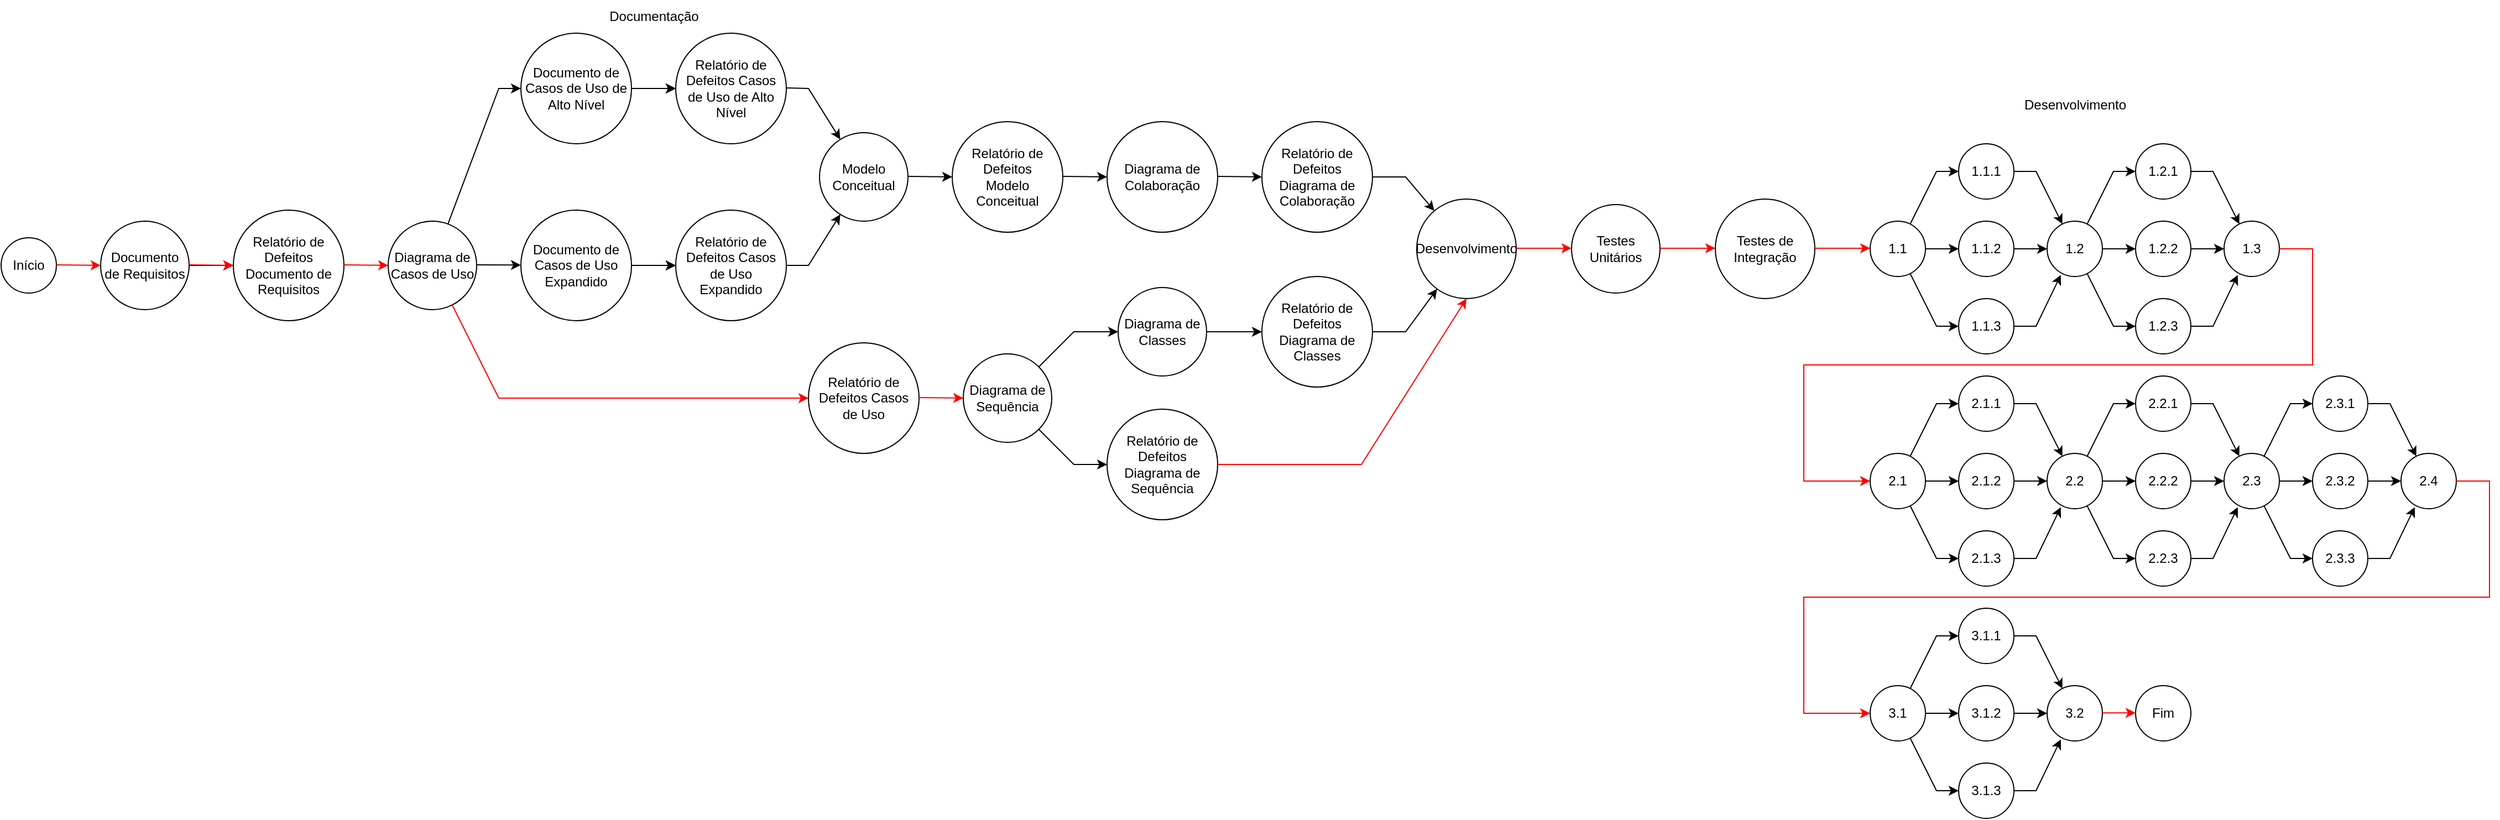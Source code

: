 <mxfile version="24.9.0">
  <diagram name="Página-1" id="IKj3SKVM-NGWDVBX91Uw">
    <mxGraphModel dx="2100" dy="1114" grid="1" gridSize="10" guides="1" tooltips="1" connect="1" arrows="1" fold="1" page="1" pageScale="1" pageWidth="1500" pageHeight="1200" math="0" shadow="0">
      <root>
        <mxCell id="0" />
        <mxCell id="1" parent="0" />
        <mxCell id="-d1CYgEN2nXXVW5TSLsx-1" value="Início" style="ellipse;whiteSpace=wrap;html=1;aspect=fixed;" parent="1" vertex="1">
          <mxGeometry x="120" y="265" width="50" height="50" as="geometry" />
        </mxCell>
        <mxCell id="-d1CYgEN2nXXVW5TSLsx-2" value="" style="endArrow=classic;html=1;rounded=0;fillColor=#f8cecc;strokeColor=#ff0000;" parent="1" edge="1">
          <mxGeometry width="50" height="50" relative="1" as="geometry">
            <mxPoint x="170" y="289.5" as="sourcePoint" />
            <mxPoint x="210" y="290" as="targetPoint" />
          </mxGeometry>
        </mxCell>
        <mxCell id="-d1CYgEN2nXXVW5TSLsx-7" value="" style="edgeStyle=orthogonalEdgeStyle;rounded=0;orthogonalLoop=1;jettySize=auto;html=1;" parent="1" source="-d1CYgEN2nXXVW5TSLsx-3" target="-d1CYgEN2nXXVW5TSLsx-5" edge="1">
          <mxGeometry relative="1" as="geometry" />
        </mxCell>
        <mxCell id="-d1CYgEN2nXXVW5TSLsx-3" value="Documento de Requisitos" style="ellipse;whiteSpace=wrap;html=1;aspect=fixed;" parent="1" vertex="1">
          <mxGeometry x="210" y="250" width="80" height="80" as="geometry" />
        </mxCell>
        <mxCell id="-d1CYgEN2nXXVW5TSLsx-4" value="" style="endArrow=classic;html=1;rounded=0;strokeColor=#ff0000;" parent="1" edge="1">
          <mxGeometry width="50" height="50" relative="1" as="geometry">
            <mxPoint x="290" y="289.5" as="sourcePoint" />
            <mxPoint x="330" y="290" as="targetPoint" />
          </mxGeometry>
        </mxCell>
        <mxCell id="-d1CYgEN2nXXVW5TSLsx-5" value="Relatório de Defeitos&lt;div&gt;Documento de Requisitos&lt;/div&gt;" style="ellipse;whiteSpace=wrap;html=1;aspect=fixed;" parent="1" vertex="1">
          <mxGeometry x="330" y="240" width="100" height="100" as="geometry" />
        </mxCell>
        <mxCell id="-d1CYgEN2nXXVW5TSLsx-6" value="Diagrama de Casos de Uso" style="ellipse;whiteSpace=wrap;html=1;aspect=fixed;" parent="1" vertex="1">
          <mxGeometry x="470" y="250" width="80" height="80" as="geometry" />
        </mxCell>
        <mxCell id="-d1CYgEN2nXXVW5TSLsx-9" value="" style="endArrow=classic;html=1;rounded=0;strokeColor=#ff0000;" parent="1" edge="1">
          <mxGeometry width="50" height="50" relative="1" as="geometry">
            <mxPoint x="430" y="289.5" as="sourcePoint" />
            <mxPoint x="470" y="290" as="targetPoint" />
          </mxGeometry>
        </mxCell>
        <mxCell id="-d1CYgEN2nXXVW5TSLsx-24" value="" style="edgeStyle=orthogonalEdgeStyle;rounded=0;orthogonalLoop=1;jettySize=auto;html=1;" parent="1" source="-d1CYgEN2nXXVW5TSLsx-10" target="-d1CYgEN2nXXVW5TSLsx-16" edge="1">
          <mxGeometry relative="1" as="geometry" />
        </mxCell>
        <mxCell id="-d1CYgEN2nXXVW5TSLsx-10" value="Documento de Casos de Uso Expandido" style="ellipse;whiteSpace=wrap;html=1;aspect=fixed;" parent="1" vertex="1">
          <mxGeometry x="590" y="240" width="100" height="100" as="geometry" />
        </mxCell>
        <mxCell id="-d1CYgEN2nXXVW5TSLsx-11" value="" style="endArrow=classic;html=1;rounded=0;" parent="1" edge="1" target="-d1CYgEN2nXXVW5TSLsx-10">
          <mxGeometry width="50" height="50" relative="1" as="geometry">
            <mxPoint x="550" y="289.5" as="sourcePoint" />
            <mxPoint x="590" y="290" as="targetPoint" />
          </mxGeometry>
        </mxCell>
        <mxCell id="-d1CYgEN2nXXVW5TSLsx-13" value="" style="endArrow=classic;html=1;rounded=0;" parent="1" source="-d1CYgEN2nXXVW5TSLsx-6" edge="1">
          <mxGeometry width="50" height="50" relative="1" as="geometry">
            <mxPoint x="550" y="230" as="sourcePoint" />
            <mxPoint x="590" y="130" as="targetPoint" />
            <Array as="points">
              <mxPoint x="570" y="130" />
            </Array>
          </mxGeometry>
        </mxCell>
        <mxCell id="-d1CYgEN2nXXVW5TSLsx-44" value="" style="edgeStyle=orthogonalEdgeStyle;rounded=0;orthogonalLoop=1;jettySize=auto;html=1;" parent="1" source="-d1CYgEN2nXXVW5TSLsx-14" target="-d1CYgEN2nXXVW5TSLsx-15" edge="1">
          <mxGeometry relative="1" as="geometry" />
        </mxCell>
        <mxCell id="-d1CYgEN2nXXVW5TSLsx-14" value="Documento de Casos de Uso de Alto Nível" style="ellipse;whiteSpace=wrap;html=1;aspect=fixed;" parent="1" vertex="1">
          <mxGeometry x="590" y="80" width="100" height="100" as="geometry" />
        </mxCell>
        <mxCell id="-d1CYgEN2nXXVW5TSLsx-15" value="Relatório de Defeitos Casos de Uso de Alto Nível" style="ellipse;whiteSpace=wrap;html=1;aspect=fixed;" parent="1" vertex="1">
          <mxGeometry x="730" y="80" width="100" height="100" as="geometry" />
        </mxCell>
        <mxCell id="-d1CYgEN2nXXVW5TSLsx-16" value="Relatório de Defeitos Casos de Uso Expandido" style="ellipse;whiteSpace=wrap;html=1;aspect=fixed;" parent="1" vertex="1">
          <mxGeometry x="730" y="240" width="100" height="100" as="geometry" />
        </mxCell>
        <mxCell id="-d1CYgEN2nXXVW5TSLsx-18" value="" style="endArrow=classic;html=1;rounded=0;" parent="1" source="-d1CYgEN2nXXVW5TSLsx-14" target="-d1CYgEN2nXXVW5TSLsx-15" edge="1">
          <mxGeometry width="50" height="50" relative="1" as="geometry">
            <mxPoint x="690" y="129.5" as="sourcePoint" />
            <mxPoint x="730" y="130" as="targetPoint" />
          </mxGeometry>
        </mxCell>
        <mxCell id="-d1CYgEN2nXXVW5TSLsx-19" value="" style="endArrow=classic;html=1;rounded=0;" parent="1" source="-d1CYgEN2nXXVW5TSLsx-10" target="-d1CYgEN2nXXVW5TSLsx-16" edge="1">
          <mxGeometry width="50" height="50" relative="1" as="geometry">
            <mxPoint x="690" y="289.5" as="sourcePoint" />
            <mxPoint x="730" y="290" as="targetPoint" />
          </mxGeometry>
        </mxCell>
        <mxCell id="-d1CYgEN2nXXVW5TSLsx-20" value="Modelo Conceitual" style="ellipse;whiteSpace=wrap;html=1;aspect=fixed;" parent="1" vertex="1">
          <mxGeometry x="860" y="170" width="80" height="80" as="geometry" />
        </mxCell>
        <mxCell id="-d1CYgEN2nXXVW5TSLsx-21" value="" style="endArrow=classic;html=1;rounded=0;" parent="1" target="-d1CYgEN2nXXVW5TSLsx-20" edge="1">
          <mxGeometry width="50" height="50" relative="1" as="geometry">
            <mxPoint x="830" y="129.5" as="sourcePoint" />
            <mxPoint x="870" y="130" as="targetPoint" />
            <Array as="points">
              <mxPoint x="850" y="130" />
            </Array>
          </mxGeometry>
        </mxCell>
        <mxCell id="-d1CYgEN2nXXVW5TSLsx-22" value="" style="endArrow=classic;html=1;rounded=0;" parent="1" target="-d1CYgEN2nXXVW5TSLsx-20" edge="1">
          <mxGeometry width="50" height="50" relative="1" as="geometry">
            <mxPoint x="830" y="290" as="sourcePoint" />
            <mxPoint x="870" y="290.5" as="targetPoint" />
            <Array as="points">
              <mxPoint x="850" y="290" />
            </Array>
          </mxGeometry>
        </mxCell>
        <mxCell id="-d1CYgEN2nXXVW5TSLsx-23" value="Relatório de Defeitos&lt;div&gt;Modelo Conceitual&lt;/div&gt;" style="ellipse;whiteSpace=wrap;html=1;aspect=fixed;" parent="1" vertex="1">
          <mxGeometry x="980" y="160" width="100" height="100" as="geometry" />
        </mxCell>
        <mxCell id="-d1CYgEN2nXXVW5TSLsx-25" value="" style="endArrow=classic;html=1;rounded=0;" parent="1" source="-d1CYgEN2nXXVW5TSLsx-34" target="-d1CYgEN2nXXVW5TSLsx-36" edge="1">
          <mxGeometry width="50" height="50" relative="1" as="geometry">
            <mxPoint x="1070" y="409.47" as="sourcePoint" />
            <mxPoint x="1110" y="350" as="targetPoint" />
            <Array as="points">
              <mxPoint x="1090" y="350" />
            </Array>
          </mxGeometry>
        </mxCell>
        <mxCell id="-d1CYgEN2nXXVW5TSLsx-26" value="Diagrama de Colaboração" style="ellipse;whiteSpace=wrap;html=1;aspect=fixed;" parent="1" vertex="1">
          <mxGeometry x="1120" y="160" width="100" height="100" as="geometry" />
        </mxCell>
        <mxCell id="-d1CYgEN2nXXVW5TSLsx-27" value="" style="endArrow=classic;html=1;rounded=0;" parent="1" edge="1">
          <mxGeometry width="50" height="50" relative="1" as="geometry">
            <mxPoint x="1080" y="209.5" as="sourcePoint" />
            <mxPoint x="1120" y="210" as="targetPoint" />
          </mxGeometry>
        </mxCell>
        <mxCell id="-d1CYgEN2nXXVW5TSLsx-28" value="Relatório de Defeitos Diagrama de Colaboração" style="ellipse;whiteSpace=wrap;html=1;aspect=fixed;" parent="1" vertex="1">
          <mxGeometry x="1260" y="160" width="100" height="100" as="geometry" />
        </mxCell>
        <mxCell id="-d1CYgEN2nXXVW5TSLsx-29" value="" style="endArrow=classic;html=1;rounded=0;" parent="1" edge="1">
          <mxGeometry width="50" height="50" relative="1" as="geometry">
            <mxPoint x="1220" y="209.5" as="sourcePoint" />
            <mxPoint x="1260" y="210" as="targetPoint" />
          </mxGeometry>
        </mxCell>
        <mxCell id="-d1CYgEN2nXXVW5TSLsx-32" value="Relatório de Defeitos Casos de Uso" style="ellipse;whiteSpace=wrap;html=1;aspect=fixed;" parent="1" vertex="1">
          <mxGeometry x="850" y="360" width="100" height="100" as="geometry" />
        </mxCell>
        <mxCell id="-d1CYgEN2nXXVW5TSLsx-33" value="" style="endArrow=classic;html=1;rounded=0;entryX=0;entryY=0.5;entryDx=0;entryDy=0;strokeColor=#ff0000;" parent="1" source="-d1CYgEN2nXXVW5TSLsx-6" target="-d1CYgEN2nXXVW5TSLsx-32" edge="1">
          <mxGeometry width="50" height="50" relative="1" as="geometry">
            <mxPoint x="420" y="330" as="sourcePoint" />
            <mxPoint x="460" y="330.5" as="targetPoint" />
            <Array as="points">
              <mxPoint x="570" y="410" />
            </Array>
          </mxGeometry>
        </mxCell>
        <mxCell id="-d1CYgEN2nXXVW5TSLsx-34" value="Diagrama de Sequência" style="ellipse;whiteSpace=wrap;html=1;aspect=fixed;" parent="1" vertex="1">
          <mxGeometry x="990" y="370" width="80" height="80" as="geometry" />
        </mxCell>
        <mxCell id="-d1CYgEN2nXXVW5TSLsx-35" value="" style="endArrow=classic;html=1;rounded=0;strokeColor=#ff0000;" parent="1" edge="1">
          <mxGeometry width="50" height="50" relative="1" as="geometry">
            <mxPoint x="950" y="409.5" as="sourcePoint" />
            <mxPoint x="990" y="410" as="targetPoint" />
          </mxGeometry>
        </mxCell>
        <mxCell id="-d1CYgEN2nXXVW5TSLsx-36" value="Diagrama de Classes" style="ellipse;whiteSpace=wrap;html=1;aspect=fixed;" parent="1" vertex="1">
          <mxGeometry x="1130" y="310" width="80" height="80" as="geometry" />
        </mxCell>
        <mxCell id="-d1CYgEN2nXXVW5TSLsx-38" value="Relatório de Defeitos Diagrama de Sequência" style="ellipse;whiteSpace=wrap;html=1;aspect=fixed;" parent="1" vertex="1">
          <mxGeometry x="1120" y="420" width="100" height="100" as="geometry" />
        </mxCell>
        <mxCell id="-d1CYgEN2nXXVW5TSLsx-40" value="" style="endArrow=classic;html=1;rounded=0;entryX=0;entryY=0.5;entryDx=0;entryDy=0;" parent="1" source="-d1CYgEN2nXXVW5TSLsx-34" target="-d1CYgEN2nXXVW5TSLsx-38" edge="1">
          <mxGeometry width="50" height="50" relative="1" as="geometry">
            <mxPoint x="1060" y="450" as="sourcePoint" />
            <mxPoint x="1100" y="450.5" as="targetPoint" />
            <Array as="points">
              <mxPoint x="1090" y="470" />
            </Array>
          </mxGeometry>
        </mxCell>
        <mxCell id="-d1CYgEN2nXXVW5TSLsx-41" value="Relatório de Defeitos Diagrama de Classes" style="ellipse;whiteSpace=wrap;html=1;aspect=fixed;" parent="1" vertex="1">
          <mxGeometry x="1260" y="300" width="100" height="100" as="geometry" />
        </mxCell>
        <mxCell id="-d1CYgEN2nXXVW5TSLsx-42" value="" style="endArrow=classic;html=1;rounded=0;" parent="1" source="-d1CYgEN2nXXVW5TSLsx-36" target="-d1CYgEN2nXXVW5TSLsx-41" edge="1">
          <mxGeometry width="50" height="50" relative="1" as="geometry">
            <mxPoint x="1210" y="349.47" as="sourcePoint" />
            <mxPoint x="1250" y="349.97" as="targetPoint" />
          </mxGeometry>
        </mxCell>
        <mxCell id="-d1CYgEN2nXXVW5TSLsx-43" value="" style="endArrow=classic;html=1;rounded=0;" parent="1" edge="1">
          <mxGeometry width="50" height="50" relative="1" as="geometry">
            <mxPoint x="940" y="209.47" as="sourcePoint" />
            <mxPoint x="980" y="209.97" as="targetPoint" />
          </mxGeometry>
        </mxCell>
        <mxCell id="-d1CYgEN2nXXVW5TSLsx-45" value="Desenvolvimento" style="ellipse;whiteSpace=wrap;html=1;aspect=fixed;" parent="1" vertex="1">
          <mxGeometry x="1400" y="230" width="90" height="90" as="geometry" />
        </mxCell>
        <mxCell id="-d1CYgEN2nXXVW5TSLsx-46" value="" style="endArrow=classic;html=1;rounded=0;" parent="1" source="-d1CYgEN2nXXVW5TSLsx-41" target="-d1CYgEN2nXXVW5TSLsx-45" edge="1">
          <mxGeometry width="50" height="50" relative="1" as="geometry">
            <mxPoint x="1360" y="349.47" as="sourcePoint" />
            <mxPoint x="1410" y="349.47" as="targetPoint" />
            <Array as="points">
              <mxPoint x="1390" y="350" />
            </Array>
          </mxGeometry>
        </mxCell>
        <mxCell id="-d1CYgEN2nXXVW5TSLsx-47" value="" style="endArrow=classic;html=1;rounded=0;" parent="1" source="-d1CYgEN2nXXVW5TSLsx-28" target="-d1CYgEN2nXXVW5TSLsx-45" edge="1">
          <mxGeometry width="50" height="50" relative="1" as="geometry">
            <mxPoint x="1370" y="229" as="sourcePoint" />
            <mxPoint x="1420" y="229" as="targetPoint" />
            <Array as="points">
              <mxPoint x="1390" y="210" />
            </Array>
          </mxGeometry>
        </mxCell>
        <mxCell id="-d1CYgEN2nXXVW5TSLsx-48" value="" style="endArrow=classic;html=1;rounded=0;strokeColor=#ff0000;" parent="1" edge="1">
          <mxGeometry width="50" height="50" relative="1" as="geometry">
            <mxPoint x="1490" y="274.47" as="sourcePoint" />
            <mxPoint x="1540" y="274.47" as="targetPoint" />
          </mxGeometry>
        </mxCell>
        <mxCell id="-d1CYgEN2nXXVW5TSLsx-49" value="Testes Unitários" style="ellipse;whiteSpace=wrap;html=1;aspect=fixed;" parent="1" vertex="1">
          <mxGeometry x="1540" y="235" width="80" height="80" as="geometry" />
        </mxCell>
        <mxCell id="-d1CYgEN2nXXVW5TSLsx-50" value="" style="endArrow=classic;html=1;rounded=0;strokeColor=#ff0000;" parent="1" edge="1">
          <mxGeometry width="50" height="50" relative="1" as="geometry">
            <mxPoint x="1620" y="274.47" as="sourcePoint" />
            <mxPoint x="1670" y="274.47" as="targetPoint" />
          </mxGeometry>
        </mxCell>
        <mxCell id="-d1CYgEN2nXXVW5TSLsx-51" value="Testes de Integração" style="ellipse;whiteSpace=wrap;html=1;aspect=fixed;" parent="1" vertex="1">
          <mxGeometry x="1670" y="230" width="90" height="90" as="geometry" />
        </mxCell>
        <mxCell id="-d1CYgEN2nXXVW5TSLsx-53" value="" style="endArrow=classic;html=1;rounded=0;strokeColor=#ff0000;" parent="1" edge="1">
          <mxGeometry width="50" height="50" relative="1" as="geometry">
            <mxPoint x="1760" y="274.47" as="sourcePoint" />
            <mxPoint x="1810" y="274.47" as="targetPoint" />
          </mxGeometry>
        </mxCell>
        <mxCell id="W42R2RPPDMQHl6AB9smQ-2" value="1.1" style="ellipse;whiteSpace=wrap;html=1;aspect=fixed;" vertex="1" parent="1">
          <mxGeometry x="1810" y="250" width="50" height="50" as="geometry" />
        </mxCell>
        <mxCell id="W42R2RPPDMQHl6AB9smQ-4" value="1.1.2" style="ellipse;whiteSpace=wrap;html=1;aspect=fixed;" vertex="1" parent="1">
          <mxGeometry x="1890" y="250" width="50" height="50" as="geometry" />
        </mxCell>
        <mxCell id="W42R2RPPDMQHl6AB9smQ-5" value="" style="endArrow=classic;html=1;rounded=0;" edge="1" parent="1" target="W42R2RPPDMQHl6AB9smQ-4">
          <mxGeometry width="50" height="50" relative="1" as="geometry">
            <mxPoint x="1860" y="275" as="sourcePoint" />
            <mxPoint x="2150" y="360" as="targetPoint" />
          </mxGeometry>
        </mxCell>
        <mxCell id="W42R2RPPDMQHl6AB9smQ-6" value="1.1.1" style="ellipse;whiteSpace=wrap;html=1;aspect=fixed;" vertex="1" parent="1">
          <mxGeometry x="1890" y="180" width="50" height="50" as="geometry" />
        </mxCell>
        <mxCell id="W42R2RPPDMQHl6AB9smQ-7" value="" style="endArrow=classic;html=1;rounded=0;entryX=0;entryY=0.5;entryDx=0;entryDy=0;" edge="1" parent="1" source="W42R2RPPDMQHl6AB9smQ-2" target="W42R2RPPDMQHl6AB9smQ-6">
          <mxGeometry width="50" height="50" relative="1" as="geometry">
            <mxPoint x="1860" y="205" as="sourcePoint" />
            <mxPoint x="2150" y="290" as="targetPoint" />
            <Array as="points">
              <mxPoint x="1870" y="205" />
            </Array>
          </mxGeometry>
        </mxCell>
        <mxCell id="W42R2RPPDMQHl6AB9smQ-8" value="1.1.3" style="ellipse;whiteSpace=wrap;html=1;aspect=fixed;" vertex="1" parent="1">
          <mxGeometry x="1890" y="320" width="50" height="50" as="geometry" />
        </mxCell>
        <mxCell id="W42R2RPPDMQHl6AB9smQ-9" value="" style="endArrow=classic;html=1;rounded=0;" edge="1" parent="1" source="W42R2RPPDMQHl6AB9smQ-2" target="W42R2RPPDMQHl6AB9smQ-8">
          <mxGeometry width="50" height="50" relative="1" as="geometry">
            <mxPoint x="1860" y="345" as="sourcePoint" />
            <mxPoint x="2150" y="430" as="targetPoint" />
            <Array as="points">
              <mxPoint x="1870" y="345" />
            </Array>
          </mxGeometry>
        </mxCell>
        <mxCell id="W42R2RPPDMQHl6AB9smQ-10" value="1.2" style="ellipse;whiteSpace=wrap;html=1;aspect=fixed;" vertex="1" parent="1">
          <mxGeometry x="1970" y="250" width="50" height="50" as="geometry" />
        </mxCell>
        <mxCell id="W42R2RPPDMQHl6AB9smQ-11" value="" style="endArrow=classic;html=1;rounded=0;" edge="1" parent="1" target="W42R2RPPDMQHl6AB9smQ-10">
          <mxGeometry width="50" height="50" relative="1" as="geometry">
            <mxPoint x="1940" y="275" as="sourcePoint" />
            <mxPoint x="2230" y="360" as="targetPoint" />
          </mxGeometry>
        </mxCell>
        <mxCell id="W42R2RPPDMQHl6AB9smQ-12" value="" style="endArrow=classic;html=1;rounded=0;exitX=1;exitY=0.5;exitDx=0;exitDy=0;" edge="1" parent="1" source="W42R2RPPDMQHl6AB9smQ-6" target="W42R2RPPDMQHl6AB9smQ-10">
          <mxGeometry width="50" height="50" relative="1" as="geometry">
            <mxPoint x="1950" y="285" as="sourcePoint" />
            <mxPoint x="1980" y="285" as="targetPoint" />
            <Array as="points">
              <mxPoint x="1960" y="205" />
            </Array>
          </mxGeometry>
        </mxCell>
        <mxCell id="W42R2RPPDMQHl6AB9smQ-13" value="" style="endArrow=classic;html=1;rounded=0;exitX=1;exitY=0.5;exitDx=0;exitDy=0;entryX=0.248;entryY=0.972;entryDx=0;entryDy=0;entryPerimeter=0;" edge="1" parent="1" source="W42R2RPPDMQHl6AB9smQ-8" target="W42R2RPPDMQHl6AB9smQ-10">
          <mxGeometry width="50" height="50" relative="1" as="geometry">
            <mxPoint x="1960" y="295" as="sourcePoint" />
            <mxPoint x="1990" y="295" as="targetPoint" />
            <Array as="points">
              <mxPoint x="1960" y="345" />
            </Array>
          </mxGeometry>
        </mxCell>
        <mxCell id="W42R2RPPDMQHl6AB9smQ-14" value="1.2.2" style="ellipse;whiteSpace=wrap;html=1;aspect=fixed;" vertex="1" parent="1">
          <mxGeometry x="2050" y="250" width="50" height="50" as="geometry" />
        </mxCell>
        <mxCell id="W42R2RPPDMQHl6AB9smQ-15" value="" style="endArrow=classic;html=1;rounded=0;" edge="1" parent="1" target="W42R2RPPDMQHl6AB9smQ-14">
          <mxGeometry width="50" height="50" relative="1" as="geometry">
            <mxPoint x="2020" y="275" as="sourcePoint" />
            <mxPoint x="2310" y="360" as="targetPoint" />
          </mxGeometry>
        </mxCell>
        <mxCell id="W42R2RPPDMQHl6AB9smQ-16" value="1.2.1" style="ellipse;whiteSpace=wrap;html=1;aspect=fixed;" vertex="1" parent="1">
          <mxGeometry x="2050" y="180" width="50" height="50" as="geometry" />
        </mxCell>
        <mxCell id="W42R2RPPDMQHl6AB9smQ-17" value="" style="endArrow=classic;html=1;rounded=0;entryX=0;entryY=0.5;entryDx=0;entryDy=0;" edge="1" parent="1" target="W42R2RPPDMQHl6AB9smQ-16">
          <mxGeometry width="50" height="50" relative="1" as="geometry">
            <mxPoint x="2006" y="253" as="sourcePoint" />
            <mxPoint x="2310" y="290" as="targetPoint" />
            <Array as="points">
              <mxPoint x="2030" y="205" />
            </Array>
          </mxGeometry>
        </mxCell>
        <mxCell id="W42R2RPPDMQHl6AB9smQ-18" value="1.2.3" style="ellipse;whiteSpace=wrap;html=1;aspect=fixed;" vertex="1" parent="1">
          <mxGeometry x="2050" y="320" width="50" height="50" as="geometry" />
        </mxCell>
        <mxCell id="W42R2RPPDMQHl6AB9smQ-19" value="" style="endArrow=classic;html=1;rounded=0;" edge="1" parent="1" target="W42R2RPPDMQHl6AB9smQ-18">
          <mxGeometry width="50" height="50" relative="1" as="geometry">
            <mxPoint x="2006" y="297" as="sourcePoint" />
            <mxPoint x="2310" y="430" as="targetPoint" />
            <Array as="points">
              <mxPoint x="2030" y="345" />
            </Array>
          </mxGeometry>
        </mxCell>
        <mxCell id="W42R2RPPDMQHl6AB9smQ-20" value="1.3" style="ellipse;whiteSpace=wrap;html=1;aspect=fixed;" vertex="1" parent="1">
          <mxGeometry x="2130" y="250" width="50" height="50" as="geometry" />
        </mxCell>
        <mxCell id="W42R2RPPDMQHl6AB9smQ-21" value="" style="endArrow=classic;html=1;rounded=0;" edge="1" parent="1" target="W42R2RPPDMQHl6AB9smQ-20">
          <mxGeometry width="50" height="50" relative="1" as="geometry">
            <mxPoint x="2100" y="275" as="sourcePoint" />
            <mxPoint x="2390" y="360" as="targetPoint" />
          </mxGeometry>
        </mxCell>
        <mxCell id="W42R2RPPDMQHl6AB9smQ-22" value="" style="endArrow=classic;html=1;rounded=0;exitX=1;exitY=0.5;exitDx=0;exitDy=0;" edge="1" parent="1" source="W42R2RPPDMQHl6AB9smQ-16" target="W42R2RPPDMQHl6AB9smQ-20">
          <mxGeometry width="50" height="50" relative="1" as="geometry">
            <mxPoint x="2110" y="285" as="sourcePoint" />
            <mxPoint x="2140" y="285" as="targetPoint" />
            <Array as="points">
              <mxPoint x="2120" y="205" />
            </Array>
          </mxGeometry>
        </mxCell>
        <mxCell id="W42R2RPPDMQHl6AB9smQ-23" value="" style="endArrow=classic;html=1;rounded=0;exitX=1;exitY=0.5;exitDx=0;exitDy=0;entryX=0.248;entryY=0.972;entryDx=0;entryDy=0;entryPerimeter=0;" edge="1" parent="1" source="W42R2RPPDMQHl6AB9smQ-18" target="W42R2RPPDMQHl6AB9smQ-20">
          <mxGeometry width="50" height="50" relative="1" as="geometry">
            <mxPoint x="2120" y="295" as="sourcePoint" />
            <mxPoint x="2150" y="295" as="targetPoint" />
            <Array as="points">
              <mxPoint x="2120" y="345" />
            </Array>
          </mxGeometry>
        </mxCell>
        <mxCell id="W42R2RPPDMQHl6AB9smQ-24" value="2.1" style="ellipse;whiteSpace=wrap;html=1;aspect=fixed;" vertex="1" parent="1">
          <mxGeometry x="1810" y="460" width="50" height="50" as="geometry" />
        </mxCell>
        <mxCell id="W42R2RPPDMQHl6AB9smQ-25" value="2.1.2" style="ellipse;whiteSpace=wrap;html=1;aspect=fixed;" vertex="1" parent="1">
          <mxGeometry x="1890" y="460" width="50" height="50" as="geometry" />
        </mxCell>
        <mxCell id="W42R2RPPDMQHl6AB9smQ-26" value="" style="endArrow=classic;html=1;rounded=0;" edge="1" parent="1" target="W42R2RPPDMQHl6AB9smQ-25">
          <mxGeometry width="50" height="50" relative="1" as="geometry">
            <mxPoint x="1860" y="485" as="sourcePoint" />
            <mxPoint x="2150" y="570" as="targetPoint" />
          </mxGeometry>
        </mxCell>
        <mxCell id="W42R2RPPDMQHl6AB9smQ-27" value="2.1.1" style="ellipse;whiteSpace=wrap;html=1;aspect=fixed;" vertex="1" parent="1">
          <mxGeometry x="1890" y="390" width="50" height="50" as="geometry" />
        </mxCell>
        <mxCell id="W42R2RPPDMQHl6AB9smQ-28" value="" style="endArrow=classic;html=1;rounded=0;entryX=0;entryY=0.5;entryDx=0;entryDy=0;" edge="1" parent="1" source="W42R2RPPDMQHl6AB9smQ-24" target="W42R2RPPDMQHl6AB9smQ-27">
          <mxGeometry width="50" height="50" relative="1" as="geometry">
            <mxPoint x="1860" y="415" as="sourcePoint" />
            <mxPoint x="2150" y="500" as="targetPoint" />
            <Array as="points">
              <mxPoint x="1870" y="415" />
            </Array>
          </mxGeometry>
        </mxCell>
        <mxCell id="W42R2RPPDMQHl6AB9smQ-29" value="2.1.3" style="ellipse;whiteSpace=wrap;html=1;aspect=fixed;" vertex="1" parent="1">
          <mxGeometry x="1890" y="530" width="50" height="50" as="geometry" />
        </mxCell>
        <mxCell id="W42R2RPPDMQHl6AB9smQ-30" value="" style="endArrow=classic;html=1;rounded=0;" edge="1" parent="1" source="W42R2RPPDMQHl6AB9smQ-24" target="W42R2RPPDMQHl6AB9smQ-29">
          <mxGeometry width="50" height="50" relative="1" as="geometry">
            <mxPoint x="1860" y="555" as="sourcePoint" />
            <mxPoint x="2150" y="640" as="targetPoint" />
            <Array as="points">
              <mxPoint x="1870" y="555" />
            </Array>
          </mxGeometry>
        </mxCell>
        <mxCell id="W42R2RPPDMQHl6AB9smQ-31" value="2.2" style="ellipse;whiteSpace=wrap;html=1;aspect=fixed;" vertex="1" parent="1">
          <mxGeometry x="1970" y="460" width="50" height="50" as="geometry" />
        </mxCell>
        <mxCell id="W42R2RPPDMQHl6AB9smQ-32" value="" style="endArrow=classic;html=1;rounded=0;" edge="1" parent="1" target="W42R2RPPDMQHl6AB9smQ-31">
          <mxGeometry width="50" height="50" relative="1" as="geometry">
            <mxPoint x="1940" y="485" as="sourcePoint" />
            <mxPoint x="2230" y="570" as="targetPoint" />
          </mxGeometry>
        </mxCell>
        <mxCell id="W42R2RPPDMQHl6AB9smQ-33" value="" style="endArrow=classic;html=1;rounded=0;exitX=1;exitY=0.5;exitDx=0;exitDy=0;" edge="1" parent="1" source="W42R2RPPDMQHl6AB9smQ-27" target="W42R2RPPDMQHl6AB9smQ-31">
          <mxGeometry width="50" height="50" relative="1" as="geometry">
            <mxPoint x="1950" y="495" as="sourcePoint" />
            <mxPoint x="1980" y="495" as="targetPoint" />
            <Array as="points">
              <mxPoint x="1960" y="415" />
            </Array>
          </mxGeometry>
        </mxCell>
        <mxCell id="W42R2RPPDMQHl6AB9smQ-34" value="" style="endArrow=classic;html=1;rounded=0;exitX=1;exitY=0.5;exitDx=0;exitDy=0;entryX=0.248;entryY=0.972;entryDx=0;entryDy=0;entryPerimeter=0;" edge="1" parent="1" source="W42R2RPPDMQHl6AB9smQ-29" target="W42R2RPPDMQHl6AB9smQ-31">
          <mxGeometry width="50" height="50" relative="1" as="geometry">
            <mxPoint x="1960" y="505" as="sourcePoint" />
            <mxPoint x="1990" y="505" as="targetPoint" />
            <Array as="points">
              <mxPoint x="1960" y="555" />
            </Array>
          </mxGeometry>
        </mxCell>
        <mxCell id="W42R2RPPDMQHl6AB9smQ-35" value="2.2.2" style="ellipse;whiteSpace=wrap;html=1;aspect=fixed;" vertex="1" parent="1">
          <mxGeometry x="2050" y="460" width="50" height="50" as="geometry" />
        </mxCell>
        <mxCell id="W42R2RPPDMQHl6AB9smQ-36" value="" style="endArrow=classic;html=1;rounded=0;" edge="1" parent="1" target="W42R2RPPDMQHl6AB9smQ-35">
          <mxGeometry width="50" height="50" relative="1" as="geometry">
            <mxPoint x="2020" y="485" as="sourcePoint" />
            <mxPoint x="2310" y="570" as="targetPoint" />
          </mxGeometry>
        </mxCell>
        <mxCell id="W42R2RPPDMQHl6AB9smQ-37" value="2.2.1" style="ellipse;whiteSpace=wrap;html=1;aspect=fixed;" vertex="1" parent="1">
          <mxGeometry x="2050" y="390" width="50" height="50" as="geometry" />
        </mxCell>
        <mxCell id="W42R2RPPDMQHl6AB9smQ-38" value="" style="endArrow=classic;html=1;rounded=0;entryX=0;entryY=0.5;entryDx=0;entryDy=0;" edge="1" parent="1" target="W42R2RPPDMQHl6AB9smQ-37">
          <mxGeometry width="50" height="50" relative="1" as="geometry">
            <mxPoint x="2006" y="463" as="sourcePoint" />
            <mxPoint x="2310" y="500" as="targetPoint" />
            <Array as="points">
              <mxPoint x="2030" y="415" />
            </Array>
          </mxGeometry>
        </mxCell>
        <mxCell id="W42R2RPPDMQHl6AB9smQ-39" value="2.2.3" style="ellipse;whiteSpace=wrap;html=1;aspect=fixed;" vertex="1" parent="1">
          <mxGeometry x="2050" y="530" width="50" height="50" as="geometry" />
        </mxCell>
        <mxCell id="W42R2RPPDMQHl6AB9smQ-40" value="" style="endArrow=classic;html=1;rounded=0;" edge="1" parent="1" target="W42R2RPPDMQHl6AB9smQ-39">
          <mxGeometry width="50" height="50" relative="1" as="geometry">
            <mxPoint x="2006" y="507" as="sourcePoint" />
            <mxPoint x="2310" y="640" as="targetPoint" />
            <Array as="points">
              <mxPoint x="2030" y="555" />
            </Array>
          </mxGeometry>
        </mxCell>
        <mxCell id="W42R2RPPDMQHl6AB9smQ-41" value="2.3" style="ellipse;whiteSpace=wrap;html=1;aspect=fixed;" vertex="1" parent="1">
          <mxGeometry x="2130" y="460" width="50" height="50" as="geometry" />
        </mxCell>
        <mxCell id="W42R2RPPDMQHl6AB9smQ-42" value="" style="endArrow=classic;html=1;rounded=0;" edge="1" parent="1" target="W42R2RPPDMQHl6AB9smQ-41">
          <mxGeometry width="50" height="50" relative="1" as="geometry">
            <mxPoint x="2100" y="485" as="sourcePoint" />
            <mxPoint x="2390" y="570" as="targetPoint" />
          </mxGeometry>
        </mxCell>
        <mxCell id="W42R2RPPDMQHl6AB9smQ-43" value="" style="endArrow=classic;html=1;rounded=0;exitX=1;exitY=0.5;exitDx=0;exitDy=0;" edge="1" parent="1" source="W42R2RPPDMQHl6AB9smQ-37" target="W42R2RPPDMQHl6AB9smQ-41">
          <mxGeometry width="50" height="50" relative="1" as="geometry">
            <mxPoint x="2110" y="495" as="sourcePoint" />
            <mxPoint x="2140" y="495" as="targetPoint" />
            <Array as="points">
              <mxPoint x="2120" y="415" />
            </Array>
          </mxGeometry>
        </mxCell>
        <mxCell id="W42R2RPPDMQHl6AB9smQ-44" value="" style="endArrow=classic;html=1;rounded=0;exitX=1;exitY=0.5;exitDx=0;exitDy=0;entryX=0.248;entryY=0.972;entryDx=0;entryDy=0;entryPerimeter=0;" edge="1" parent="1" source="W42R2RPPDMQHl6AB9smQ-39" target="W42R2RPPDMQHl6AB9smQ-41">
          <mxGeometry width="50" height="50" relative="1" as="geometry">
            <mxPoint x="2120" y="505" as="sourcePoint" />
            <mxPoint x="2150" y="505" as="targetPoint" />
            <Array as="points">
              <mxPoint x="2120" y="555" />
            </Array>
          </mxGeometry>
        </mxCell>
        <mxCell id="W42R2RPPDMQHl6AB9smQ-45" value="" style="endArrow=classic;html=1;rounded=0;exitX=1;exitY=0.5;exitDx=0;exitDy=0;strokeColor=#ff0000;" edge="1" parent="1" source="W42R2RPPDMQHl6AB9smQ-20" target="W42R2RPPDMQHl6AB9smQ-24">
          <mxGeometry width="50" height="50" relative="1" as="geometry">
            <mxPoint x="1950" y="400" as="sourcePoint" />
            <mxPoint x="2000" y="350" as="targetPoint" />
            <Array as="points">
              <mxPoint x="2210" y="275" />
              <mxPoint x="2210" y="380" />
              <mxPoint x="1750" y="380" />
              <mxPoint x="1750" y="485" />
            </Array>
          </mxGeometry>
        </mxCell>
        <mxCell id="W42R2RPPDMQHl6AB9smQ-46" value="2.3.2" style="ellipse;whiteSpace=wrap;html=1;aspect=fixed;" vertex="1" parent="1">
          <mxGeometry x="2210" y="460" width="50" height="50" as="geometry" />
        </mxCell>
        <mxCell id="W42R2RPPDMQHl6AB9smQ-47" value="" style="endArrow=classic;html=1;rounded=0;" edge="1" parent="1" target="W42R2RPPDMQHl6AB9smQ-46">
          <mxGeometry width="50" height="50" relative="1" as="geometry">
            <mxPoint x="2180" y="485" as="sourcePoint" />
            <mxPoint x="2470" y="570" as="targetPoint" />
          </mxGeometry>
        </mxCell>
        <mxCell id="W42R2RPPDMQHl6AB9smQ-48" value="2.3.1" style="ellipse;whiteSpace=wrap;html=1;aspect=fixed;" vertex="1" parent="1">
          <mxGeometry x="2210" y="390" width="50" height="50" as="geometry" />
        </mxCell>
        <mxCell id="W42R2RPPDMQHl6AB9smQ-49" value="" style="endArrow=classic;html=1;rounded=0;entryX=0;entryY=0.5;entryDx=0;entryDy=0;" edge="1" parent="1" target="W42R2RPPDMQHl6AB9smQ-48">
          <mxGeometry width="50" height="50" relative="1" as="geometry">
            <mxPoint x="2166" y="463" as="sourcePoint" />
            <mxPoint x="2470" y="500" as="targetPoint" />
            <Array as="points">
              <mxPoint x="2190" y="415" />
            </Array>
          </mxGeometry>
        </mxCell>
        <mxCell id="W42R2RPPDMQHl6AB9smQ-50" value="2.3.3" style="ellipse;whiteSpace=wrap;html=1;aspect=fixed;" vertex="1" parent="1">
          <mxGeometry x="2210" y="530" width="50" height="50" as="geometry" />
        </mxCell>
        <mxCell id="W42R2RPPDMQHl6AB9smQ-51" value="" style="endArrow=classic;html=1;rounded=0;" edge="1" parent="1" target="W42R2RPPDMQHl6AB9smQ-50">
          <mxGeometry width="50" height="50" relative="1" as="geometry">
            <mxPoint x="2166" y="507" as="sourcePoint" />
            <mxPoint x="2470" y="640" as="targetPoint" />
            <Array as="points">
              <mxPoint x="2190" y="555" />
            </Array>
          </mxGeometry>
        </mxCell>
        <mxCell id="W42R2RPPDMQHl6AB9smQ-52" value="2.4" style="ellipse;whiteSpace=wrap;html=1;aspect=fixed;" vertex="1" parent="1">
          <mxGeometry x="2290" y="460" width="50" height="50" as="geometry" />
        </mxCell>
        <mxCell id="W42R2RPPDMQHl6AB9smQ-53" value="" style="endArrow=classic;html=1;rounded=0;" edge="1" parent="1" target="W42R2RPPDMQHl6AB9smQ-52">
          <mxGeometry width="50" height="50" relative="1" as="geometry">
            <mxPoint x="2260" y="485" as="sourcePoint" />
            <mxPoint x="2550" y="570" as="targetPoint" />
          </mxGeometry>
        </mxCell>
        <mxCell id="W42R2RPPDMQHl6AB9smQ-54" value="" style="endArrow=classic;html=1;rounded=0;exitX=1;exitY=0.5;exitDx=0;exitDy=0;" edge="1" parent="1" source="W42R2RPPDMQHl6AB9smQ-48" target="W42R2RPPDMQHl6AB9smQ-52">
          <mxGeometry width="50" height="50" relative="1" as="geometry">
            <mxPoint x="2270" y="495" as="sourcePoint" />
            <mxPoint x="2300" y="495" as="targetPoint" />
            <Array as="points">
              <mxPoint x="2280" y="415" />
            </Array>
          </mxGeometry>
        </mxCell>
        <mxCell id="W42R2RPPDMQHl6AB9smQ-55" value="" style="endArrow=classic;html=1;rounded=0;exitX=1;exitY=0.5;exitDx=0;exitDy=0;entryX=0.248;entryY=0.972;entryDx=0;entryDy=0;entryPerimeter=0;" edge="1" parent="1" source="W42R2RPPDMQHl6AB9smQ-50" target="W42R2RPPDMQHl6AB9smQ-52">
          <mxGeometry width="50" height="50" relative="1" as="geometry">
            <mxPoint x="2280" y="505" as="sourcePoint" />
            <mxPoint x="2310" y="505" as="targetPoint" />
            <Array as="points">
              <mxPoint x="2280" y="555" />
            </Array>
          </mxGeometry>
        </mxCell>
        <mxCell id="W42R2RPPDMQHl6AB9smQ-56" value="3.1" style="ellipse;whiteSpace=wrap;html=1;aspect=fixed;" vertex="1" parent="1">
          <mxGeometry x="1810" y="670" width="50" height="50" as="geometry" />
        </mxCell>
        <mxCell id="W42R2RPPDMQHl6AB9smQ-57" value="3.1.2" style="ellipse;whiteSpace=wrap;html=1;aspect=fixed;" vertex="1" parent="1">
          <mxGeometry x="1890" y="670" width="50" height="50" as="geometry" />
        </mxCell>
        <mxCell id="W42R2RPPDMQHl6AB9smQ-58" value="" style="endArrow=classic;html=1;rounded=0;" edge="1" parent="1" target="W42R2RPPDMQHl6AB9smQ-57">
          <mxGeometry width="50" height="50" relative="1" as="geometry">
            <mxPoint x="1860" y="695" as="sourcePoint" />
            <mxPoint x="2150" y="780" as="targetPoint" />
          </mxGeometry>
        </mxCell>
        <mxCell id="W42R2RPPDMQHl6AB9smQ-59" value="3.1.1" style="ellipse;whiteSpace=wrap;html=1;aspect=fixed;" vertex="1" parent="1">
          <mxGeometry x="1890" y="600" width="50" height="50" as="geometry" />
        </mxCell>
        <mxCell id="W42R2RPPDMQHl6AB9smQ-60" value="" style="endArrow=classic;html=1;rounded=0;entryX=0;entryY=0.5;entryDx=0;entryDy=0;" edge="1" parent="1" source="W42R2RPPDMQHl6AB9smQ-56" target="W42R2RPPDMQHl6AB9smQ-59">
          <mxGeometry width="50" height="50" relative="1" as="geometry">
            <mxPoint x="1860" y="625" as="sourcePoint" />
            <mxPoint x="2150" y="710" as="targetPoint" />
            <Array as="points">
              <mxPoint x="1870" y="625" />
            </Array>
          </mxGeometry>
        </mxCell>
        <mxCell id="W42R2RPPDMQHl6AB9smQ-61" value="3.1.3" style="ellipse;whiteSpace=wrap;html=1;aspect=fixed;" vertex="1" parent="1">
          <mxGeometry x="1890" y="740" width="50" height="50" as="geometry" />
        </mxCell>
        <mxCell id="W42R2RPPDMQHl6AB9smQ-62" value="" style="endArrow=classic;html=1;rounded=0;" edge="1" parent="1" source="W42R2RPPDMQHl6AB9smQ-56" target="W42R2RPPDMQHl6AB9smQ-61">
          <mxGeometry width="50" height="50" relative="1" as="geometry">
            <mxPoint x="1860" y="765" as="sourcePoint" />
            <mxPoint x="2150" y="850" as="targetPoint" />
            <Array as="points">
              <mxPoint x="1870" y="765" />
            </Array>
          </mxGeometry>
        </mxCell>
        <mxCell id="W42R2RPPDMQHl6AB9smQ-63" value="3.2" style="ellipse;whiteSpace=wrap;html=1;aspect=fixed;" vertex="1" parent="1">
          <mxGeometry x="1970" y="670" width="50" height="50" as="geometry" />
        </mxCell>
        <mxCell id="W42R2RPPDMQHl6AB9smQ-64" value="" style="endArrow=classic;html=1;rounded=0;" edge="1" parent="1" target="W42R2RPPDMQHl6AB9smQ-63">
          <mxGeometry width="50" height="50" relative="1" as="geometry">
            <mxPoint x="1940" y="695" as="sourcePoint" />
            <mxPoint x="2230" y="780" as="targetPoint" />
          </mxGeometry>
        </mxCell>
        <mxCell id="W42R2RPPDMQHl6AB9smQ-65" value="" style="endArrow=classic;html=1;rounded=0;exitX=1;exitY=0.5;exitDx=0;exitDy=0;" edge="1" parent="1" source="W42R2RPPDMQHl6AB9smQ-59" target="W42R2RPPDMQHl6AB9smQ-63">
          <mxGeometry width="50" height="50" relative="1" as="geometry">
            <mxPoint x="1950" y="705" as="sourcePoint" />
            <mxPoint x="1980" y="705" as="targetPoint" />
            <Array as="points">
              <mxPoint x="1960" y="625" />
            </Array>
          </mxGeometry>
        </mxCell>
        <mxCell id="W42R2RPPDMQHl6AB9smQ-66" value="" style="endArrow=classic;html=1;rounded=0;exitX=1;exitY=0.5;exitDx=0;exitDy=0;entryX=0.248;entryY=0.972;entryDx=0;entryDy=0;entryPerimeter=0;" edge="1" parent="1" source="W42R2RPPDMQHl6AB9smQ-61" target="W42R2RPPDMQHl6AB9smQ-63">
          <mxGeometry width="50" height="50" relative="1" as="geometry">
            <mxPoint x="1960" y="715" as="sourcePoint" />
            <mxPoint x="1990" y="715" as="targetPoint" />
            <Array as="points">
              <mxPoint x="1960" y="765" />
            </Array>
          </mxGeometry>
        </mxCell>
        <mxCell id="W42R2RPPDMQHl6AB9smQ-67" value="" style="endArrow=classic;html=1;rounded=0;exitX=1;exitY=0.5;exitDx=0;exitDy=0;entryX=0;entryY=0.5;entryDx=0;entryDy=0;strokeColor=#ff0000;" edge="1" parent="1" source="W42R2RPPDMQHl6AB9smQ-52" target="W42R2RPPDMQHl6AB9smQ-56">
          <mxGeometry width="50" height="50" relative="1" as="geometry">
            <mxPoint x="1970" y="620" as="sourcePoint" />
            <mxPoint x="2020" y="570" as="targetPoint" />
            <Array as="points">
              <mxPoint x="2370" y="485" />
              <mxPoint x="2370" y="590" />
              <mxPoint x="2315" y="590" />
              <mxPoint x="1750" y="590" />
              <mxPoint x="1750" y="695" />
            </Array>
          </mxGeometry>
        </mxCell>
        <mxCell id="W42R2RPPDMQHl6AB9smQ-68" value="Fim" style="ellipse;whiteSpace=wrap;html=1;aspect=fixed;" vertex="1" parent="1">
          <mxGeometry x="2050" y="670" width="50" height="50" as="geometry" />
        </mxCell>
        <mxCell id="W42R2RPPDMQHl6AB9smQ-69" value="" style="endArrow=classic;html=1;rounded=0;strokeColor=#ff0000;" edge="1" parent="1">
          <mxGeometry width="50" height="50" relative="1" as="geometry">
            <mxPoint x="2020" y="694.66" as="sourcePoint" />
            <mxPoint x="2050" y="694.66" as="targetPoint" />
          </mxGeometry>
        </mxCell>
        <mxCell id="W42R2RPPDMQHl6AB9smQ-70" value="Desenvolvimento" style="text;html=1;align=center;verticalAlign=middle;resizable=0;points=[];autosize=1;strokeColor=none;fillColor=none;" vertex="1" parent="1">
          <mxGeometry x="1935" y="130" width="120" height="30" as="geometry" />
        </mxCell>
        <mxCell id="W42R2RPPDMQHl6AB9smQ-71" value="Documentação" style="text;html=1;align=center;verticalAlign=middle;resizable=0;points=[];autosize=1;strokeColor=none;fillColor=none;" vertex="1" parent="1">
          <mxGeometry x="660" y="50" width="100" height="30" as="geometry" />
        </mxCell>
        <mxCell id="W42R2RPPDMQHl6AB9smQ-72" value="" style="endArrow=classic;html=1;rounded=0;entryX=0.5;entryY=1;entryDx=0;entryDy=0;exitX=1;exitY=0.5;exitDx=0;exitDy=0;strokeColor=#ff0000;" edge="1" parent="1" source="-d1CYgEN2nXXVW5TSLsx-38" target="-d1CYgEN2nXXVW5TSLsx-45">
          <mxGeometry width="50" height="50" relative="1" as="geometry">
            <mxPoint x="980" y="410" as="sourcePoint" />
            <mxPoint x="1030" y="360" as="targetPoint" />
            <Array as="points">
              <mxPoint x="1350" y="470" />
            </Array>
          </mxGeometry>
        </mxCell>
      </root>
    </mxGraphModel>
  </diagram>
</mxfile>
